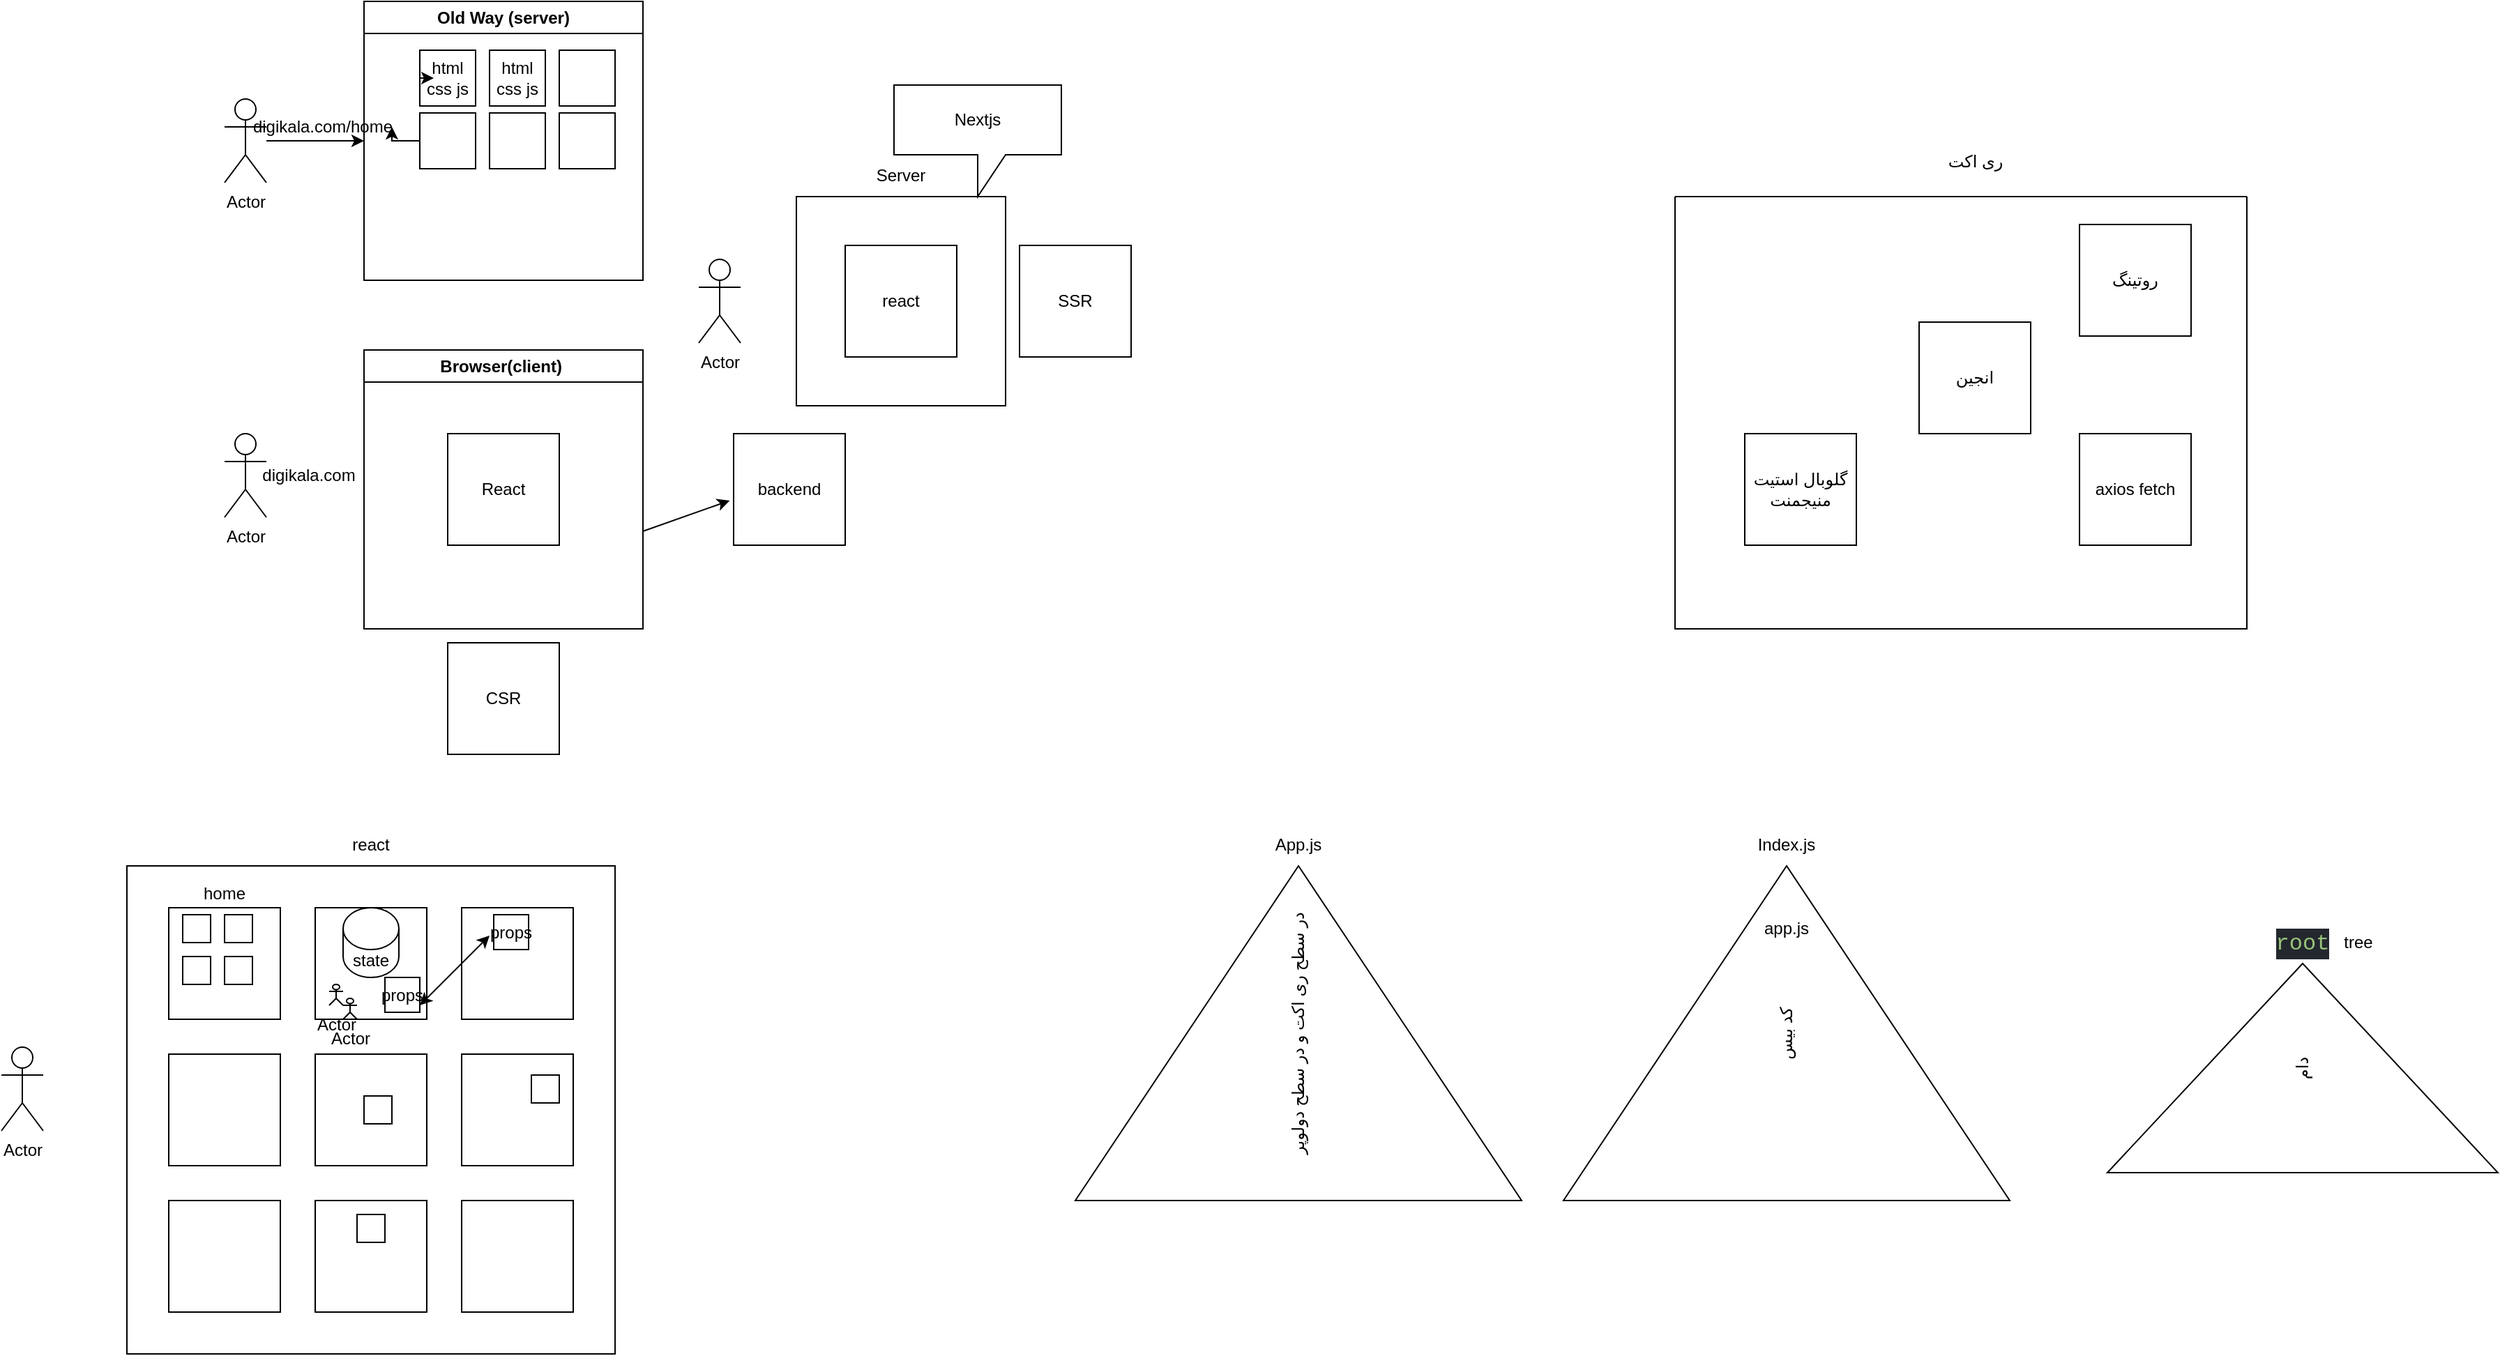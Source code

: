 <mxfile version="20.7.4" type="device"><diagram id="4M-0STCx1X-_FqdNKqQ9" name="Page-1"><mxGraphModel dx="252" dy="125" grid="1" gridSize="10" guides="1" tooltips="1" connect="1" arrows="1" fold="1" page="1" pageScale="1" pageWidth="850" pageHeight="1100" math="0" shadow="0"><root><mxCell id="0"/><mxCell id="1" parent="0"/><mxCell id="J8WEGSEUz5u2J196iJJy-1" value="Old Way (server)" style="swimlane;whiteSpace=wrap;html=1;" vertex="1" parent="1"><mxGeometry x="320" y="80" width="200" height="200" as="geometry"/></mxCell><mxCell id="J8WEGSEUz5u2J196iJJy-5" value="html css js" style="whiteSpace=wrap;html=1;aspect=fixed;" vertex="1" parent="J8WEGSEUz5u2J196iJJy-1"><mxGeometry x="40" y="35" width="40" height="40" as="geometry"/></mxCell><mxCell id="J8WEGSEUz5u2J196iJJy-6" value="html css js" style="whiteSpace=wrap;html=1;aspect=fixed;" vertex="1" parent="J8WEGSEUz5u2J196iJJy-1"><mxGeometry x="90" y="35" width="40" height="40" as="geometry"/></mxCell><mxCell id="J8WEGSEUz5u2J196iJJy-7" value="" style="whiteSpace=wrap;html=1;aspect=fixed;" vertex="1" parent="J8WEGSEUz5u2J196iJJy-1"><mxGeometry x="140" y="35" width="40" height="40" as="geometry"/></mxCell><mxCell id="J8WEGSEUz5u2J196iJJy-9" value="" style="whiteSpace=wrap;html=1;aspect=fixed;" vertex="1" parent="J8WEGSEUz5u2J196iJJy-1"><mxGeometry x="40" y="80" width="40" height="40" as="geometry"/></mxCell><mxCell id="J8WEGSEUz5u2J196iJJy-8" value="" style="whiteSpace=wrap;html=1;aspect=fixed;" vertex="1" parent="J8WEGSEUz5u2J196iJJy-1"><mxGeometry x="90" y="80" width="40" height="40" as="geometry"/></mxCell><mxCell id="J8WEGSEUz5u2J196iJJy-10" value="" style="whiteSpace=wrap;html=1;aspect=fixed;" vertex="1" parent="J8WEGSEUz5u2J196iJJy-1"><mxGeometry x="140" y="80" width="40" height="40" as="geometry"/></mxCell><mxCell id="J8WEGSEUz5u2J196iJJy-25" style="edgeStyle=orthogonalEdgeStyle;rounded=0;orthogonalLoop=1;jettySize=auto;html=1;exitX=0;exitY=0.5;exitDx=0;exitDy=0;entryX=0.25;entryY=0.508;entryDx=0;entryDy=0;entryPerimeter=0;" edge="1" parent="J8WEGSEUz5u2J196iJJy-1" source="J8WEGSEUz5u2J196iJJy-5" target="J8WEGSEUz5u2J196iJJy-5"><mxGeometry relative="1" as="geometry"/></mxCell><mxCell id="J8WEGSEUz5u2J196iJJy-2" value="Actor" style="shape=umlActor;verticalLabelPosition=bottom;verticalAlign=top;html=1;outlineConnect=0;" vertex="1" parent="1"><mxGeometry x="220" y="150" width="30" height="60" as="geometry"/></mxCell><mxCell id="J8WEGSEUz5u2J196iJJy-3" value="" style="endArrow=classic;html=1;rounded=0;entryX=0;entryY=0.5;entryDx=0;entryDy=0;" edge="1" parent="1" source="J8WEGSEUz5u2J196iJJy-2" target="J8WEGSEUz5u2J196iJJy-1"><mxGeometry width="50" height="50" relative="1" as="geometry"><mxPoint x="250" y="220" as="sourcePoint"/><mxPoint x="300" y="170" as="targetPoint"/></mxGeometry></mxCell><mxCell id="J8WEGSEUz5u2J196iJJy-4" value="digikala.com/home" style="text;html=1;align=center;verticalAlign=middle;resizable=0;points=[];autosize=1;strokeColor=none;fillColor=none;" vertex="1" parent="1"><mxGeometry x="230" y="155" width="120" height="30" as="geometry"/></mxCell><mxCell id="J8WEGSEUz5u2J196iJJy-11" value="" style="edgeStyle=orthogonalEdgeStyle;rounded=0;orthogonalLoop=1;jettySize=auto;html=1;" edge="1" parent="1" source="J8WEGSEUz5u2J196iJJy-9" target="J8WEGSEUz5u2J196iJJy-4"><mxGeometry relative="1" as="geometry"/></mxCell><mxCell id="J8WEGSEUz5u2J196iJJy-12" value="Browser(client)&amp;nbsp;" style="swimlane;whiteSpace=wrap;html=1;" vertex="1" parent="1"><mxGeometry x="320" y="330" width="200" height="200" as="geometry"/></mxCell><mxCell id="J8WEGSEUz5u2J196iJJy-15" value="React" style="whiteSpace=wrap;html=1;aspect=fixed;" vertex="1" parent="J8WEGSEUz5u2J196iJJy-12"><mxGeometry x="60" y="60" width="80" height="80" as="geometry"/></mxCell><mxCell id="J8WEGSEUz5u2J196iJJy-13" value="Actor" style="shape=umlActor;verticalLabelPosition=bottom;verticalAlign=top;html=1;outlineConnect=0;" vertex="1" parent="1"><mxGeometry x="220" y="390" width="30" height="60" as="geometry"/></mxCell><mxCell id="J8WEGSEUz5u2J196iJJy-14" value="digikala.com" style="text;html=1;align=center;verticalAlign=middle;resizable=0;points=[];autosize=1;strokeColor=none;fillColor=none;" vertex="1" parent="1"><mxGeometry x="235" y="405" width="90" height="30" as="geometry"/></mxCell><mxCell id="J8WEGSEUz5u2J196iJJy-16" value="" style="whiteSpace=wrap;html=1;aspect=fixed;" vertex="1" parent="1"><mxGeometry x="630" y="220" width="150" height="150" as="geometry"/></mxCell><mxCell id="J8WEGSEUz5u2J196iJJy-17" value="Actor" style="shape=umlActor;verticalLabelPosition=bottom;verticalAlign=top;html=1;outlineConnect=0;" vertex="1" parent="1"><mxGeometry x="560" y="265" width="30" height="60" as="geometry"/></mxCell><mxCell id="J8WEGSEUz5u2J196iJJy-18" value="react" style="whiteSpace=wrap;html=1;aspect=fixed;" vertex="1" parent="1"><mxGeometry x="665" y="255" width="80" height="80" as="geometry"/></mxCell><mxCell id="J8WEGSEUz5u2J196iJJy-19" value="Server" style="text;html=1;strokeColor=none;fillColor=none;align=center;verticalAlign=middle;whiteSpace=wrap;rounded=0;" vertex="1" parent="1"><mxGeometry x="675" y="190" width="60" height="30" as="geometry"/></mxCell><mxCell id="J8WEGSEUz5u2J196iJJy-20" value="Nextjs" style="shape=callout;whiteSpace=wrap;html=1;perimeter=calloutPerimeter;" vertex="1" parent="1"><mxGeometry x="700" y="140" width="120" height="80" as="geometry"/></mxCell><mxCell id="J8WEGSEUz5u2J196iJJy-21" value="backend" style="whiteSpace=wrap;html=1;aspect=fixed;" vertex="1" parent="1"><mxGeometry x="585" y="390" width="80" height="80" as="geometry"/></mxCell><mxCell id="J8WEGSEUz5u2J196iJJy-22" value="" style="endArrow=classic;html=1;rounded=0;entryX=-0.035;entryY=0.6;entryDx=0;entryDy=0;entryPerimeter=0;" edge="1" parent="1" target="J8WEGSEUz5u2J196iJJy-21"><mxGeometry width="50" height="50" relative="1" as="geometry"><mxPoint x="520" y="460" as="sourcePoint"/><mxPoint x="570" y="410" as="targetPoint"/></mxGeometry></mxCell><mxCell id="J8WEGSEUz5u2J196iJJy-23" value="CSR" style="whiteSpace=wrap;html=1;aspect=fixed;" vertex="1" parent="1"><mxGeometry x="380" y="540" width="80" height="80" as="geometry"/></mxCell><mxCell id="J8WEGSEUz5u2J196iJJy-24" value="SSR" style="whiteSpace=wrap;html=1;aspect=fixed;" vertex="1" parent="1"><mxGeometry x="790" y="255" width="80" height="80" as="geometry"/></mxCell><mxCell id="J8WEGSEUz5u2J196iJJy-26" value="" style="swimlane;startSize=0;" vertex="1" parent="1"><mxGeometry x="1260" y="220" width="410" height="310" as="geometry"/></mxCell><mxCell id="J8WEGSEUz5u2J196iJJy-33" value="انجین" style="whiteSpace=wrap;html=1;aspect=fixed;" vertex="1" parent="J8WEGSEUz5u2J196iJJy-26"><mxGeometry x="175" y="90" width="80" height="80" as="geometry"/></mxCell><mxCell id="J8WEGSEUz5u2J196iJJy-35" value="گلوبال استیت منیجمنت&lt;br&gt;" style="whiteSpace=wrap;html=1;aspect=fixed;" vertex="1" parent="J8WEGSEUz5u2J196iJJy-26"><mxGeometry x="50" y="170" width="80" height="80" as="geometry"/></mxCell><mxCell id="J8WEGSEUz5u2J196iJJy-36" value="axios fetch" style="whiteSpace=wrap;html=1;aspect=fixed;" vertex="1" parent="J8WEGSEUz5u2J196iJJy-26"><mxGeometry x="290" y="170" width="80" height="80" as="geometry"/></mxCell><mxCell id="J8WEGSEUz5u2J196iJJy-37" value="روتینگ" style="whiteSpace=wrap;html=1;aspect=fixed;" vertex="1" parent="J8WEGSEUz5u2J196iJJy-26"><mxGeometry x="290" y="20" width="80" height="80" as="geometry"/></mxCell><mxCell id="J8WEGSEUz5u2J196iJJy-27" value="ری اکت" style="text;html=1;align=center;verticalAlign=middle;resizable=0;points=[];autosize=1;strokeColor=none;fillColor=none;" vertex="1" parent="1"><mxGeometry x="1445" y="180" width="60" height="30" as="geometry"/></mxCell><mxCell id="J8WEGSEUz5u2J196iJJy-38" value="کد بیس" style="triangle;whiteSpace=wrap;html=1;rotation=-90;" vertex="1" parent="1"><mxGeometry x="1220" y="660" width="240" height="320" as="geometry"/></mxCell><mxCell id="J8WEGSEUz5u2J196iJJy-39" value="Index.js" style="text;html=1;strokeColor=none;fillColor=none;align=center;verticalAlign=middle;whiteSpace=wrap;rounded=0;" vertex="1" parent="1"><mxGeometry x="1310" y="670" width="60" height="30" as="geometry"/></mxCell><mxCell id="J8WEGSEUz5u2J196iJJy-40" value="app.js" style="text;html=1;strokeColor=none;fillColor=none;align=center;verticalAlign=middle;whiteSpace=wrap;rounded=0;" vertex="1" parent="1"><mxGeometry x="1310" y="730" width="60" height="30" as="geometry"/></mxCell><mxCell id="J8WEGSEUz5u2J196iJJy-41" value="&lt;div style=&quot;color: rgb(171, 178, 191); background-color: rgb(35, 39, 46); font-family: &amp;quot;Cascadia Code PL&amp;quot;, &amp;quot;Fira Code iScript&amp;quot;, Consolas, &amp;quot;Courier New&amp;quot;, monospace; font-size: 16px; line-height: 22px;&quot;&gt;&lt;span style=&quot;color: #98c379;&quot;&gt;root&lt;/span&gt;&lt;/div&gt;" style="text;html=1;strokeColor=none;fillColor=none;align=center;verticalAlign=middle;whiteSpace=wrap;rounded=0;" vertex="1" parent="1"><mxGeometry x="1680" y="740" width="60" height="30" as="geometry"/></mxCell><mxCell id="J8WEGSEUz5u2J196iJJy-42" value="دام" style="triangle;whiteSpace=wrap;html=1;rotation=-90;" vertex="1" parent="1"><mxGeometry x="1635" y="705" width="150" height="280" as="geometry"/></mxCell><mxCell id="J8WEGSEUz5u2J196iJJy-43" value="tree" style="text;html=1;strokeColor=none;fillColor=none;align=center;verticalAlign=middle;whiteSpace=wrap;rounded=0;" vertex="1" parent="1"><mxGeometry x="1730" y="745" width="40" height="20" as="geometry"/></mxCell><mxCell id="J8WEGSEUz5u2J196iJJy-44" value="در سطح ری اکت و در سطح دولوپر" style="triangle;whiteSpace=wrap;html=1;rotation=-90;" vertex="1" parent="1"><mxGeometry x="870" y="660" width="240" height="320" as="geometry"/></mxCell><mxCell id="J8WEGSEUz5u2J196iJJy-45" value="App.js" style="text;html=1;strokeColor=none;fillColor=none;align=center;verticalAlign=middle;whiteSpace=wrap;rounded=0;" vertex="1" parent="1"><mxGeometry x="960" y="670" width="60" height="30" as="geometry"/></mxCell><mxCell id="J8WEGSEUz5u2J196iJJy-46" value="" style="whiteSpace=wrap;html=1;aspect=fixed;" vertex="1" parent="1"><mxGeometry x="150" y="700" width="350" height="350" as="geometry"/></mxCell><mxCell id="J8WEGSEUz5u2J196iJJy-47" value="react" style="text;html=1;strokeColor=none;fillColor=none;align=center;verticalAlign=middle;whiteSpace=wrap;rounded=0;" vertex="1" parent="1"><mxGeometry x="295" y="670" width="60" height="30" as="geometry"/></mxCell><mxCell id="J8WEGSEUz5u2J196iJJy-52" value="Actor" style="shape=umlActor;verticalLabelPosition=bottom;verticalAlign=top;html=1;outlineConnect=0;" vertex="1" parent="1"><mxGeometry x="60" y="830" width="30" height="60" as="geometry"/></mxCell><mxCell id="J8WEGSEUz5u2J196iJJy-54" value="" style="whiteSpace=wrap;html=1;aspect=fixed;" vertex="1" parent="1"><mxGeometry x="285" y="730" width="80" height="80" as="geometry"/></mxCell><mxCell id="J8WEGSEUz5u2J196iJJy-55" value="" style="whiteSpace=wrap;html=1;aspect=fixed;" vertex="1" parent="1"><mxGeometry x="285" y="940" width="80" height="80" as="geometry"/></mxCell><mxCell id="J8WEGSEUz5u2J196iJJy-57" value="" style="whiteSpace=wrap;html=1;aspect=fixed;" vertex="1" parent="1"><mxGeometry x="180" y="835" width="80" height="80" as="geometry"/></mxCell><mxCell id="J8WEGSEUz5u2J196iJJy-58" value="" style="whiteSpace=wrap;html=1;aspect=fixed;" vertex="1" parent="1"><mxGeometry x="285" y="835" width="80" height="80" as="geometry"/></mxCell><mxCell id="J8WEGSEUz5u2J196iJJy-59" value="" style="whiteSpace=wrap;html=1;aspect=fixed;" vertex="1" parent="1"><mxGeometry x="390" y="835" width="80" height="80" as="geometry"/></mxCell><mxCell id="J8WEGSEUz5u2J196iJJy-60" value="" style="whiteSpace=wrap;html=1;aspect=fixed;" vertex="1" parent="1"><mxGeometry x="180" y="940" width="80" height="80" as="geometry"/></mxCell><mxCell id="J8WEGSEUz5u2J196iJJy-61" value="" style="whiteSpace=wrap;html=1;aspect=fixed;" vertex="1" parent="1"><mxGeometry x="390" y="940" width="80" height="80" as="geometry"/></mxCell><mxCell id="J8WEGSEUz5u2J196iJJy-56" value="" style="whiteSpace=wrap;html=1;aspect=fixed;" vertex="1" parent="1"><mxGeometry x="180" y="730" width="80" height="80" as="geometry"/></mxCell><mxCell id="J8WEGSEUz5u2J196iJJy-53" value="" style="whiteSpace=wrap;html=1;aspect=fixed;" vertex="1" parent="1"><mxGeometry x="390" y="730" width="80" height="80" as="geometry"/></mxCell><mxCell id="J8WEGSEUz5u2J196iJJy-62" value="home" style="text;html=1;strokeColor=none;fillColor=none;align=center;verticalAlign=middle;whiteSpace=wrap;rounded=0;" vertex="1" parent="1"><mxGeometry x="190" y="705" width="60" height="30" as="geometry"/></mxCell><mxCell id="J8WEGSEUz5u2J196iJJy-63" value="" style="whiteSpace=wrap;html=1;aspect=fixed;" vertex="1" parent="1"><mxGeometry x="190" y="735" width="20" height="20" as="geometry"/></mxCell><mxCell id="J8WEGSEUz5u2J196iJJy-64" value="" style="whiteSpace=wrap;html=1;aspect=fixed;" vertex="1" parent="1"><mxGeometry x="320" y="865" width="20" height="20" as="geometry"/></mxCell><mxCell id="J8WEGSEUz5u2J196iJJy-65" value="" style="whiteSpace=wrap;html=1;aspect=fixed;" vertex="1" parent="1"><mxGeometry x="315" y="950" width="20" height="20" as="geometry"/></mxCell><mxCell id="J8WEGSEUz5u2J196iJJy-66" value="" style="whiteSpace=wrap;html=1;aspect=fixed;" vertex="1" parent="1"><mxGeometry x="440" y="850" width="20" height="20" as="geometry"/></mxCell><mxCell id="J8WEGSEUz5u2J196iJJy-67" value="" style="whiteSpace=wrap;html=1;aspect=fixed;" vertex="1" parent="1"><mxGeometry x="220" y="735" width="20" height="20" as="geometry"/></mxCell><mxCell id="J8WEGSEUz5u2J196iJJy-69" value="" style="whiteSpace=wrap;html=1;aspect=fixed;" vertex="1" parent="1"><mxGeometry x="220" y="765" width="20" height="20" as="geometry"/></mxCell><mxCell id="J8WEGSEUz5u2J196iJJy-70" value="" style="whiteSpace=wrap;html=1;aspect=fixed;" vertex="1" parent="1"><mxGeometry x="190" y="765" width="20" height="20" as="geometry"/></mxCell><mxCell id="J8WEGSEUz5u2J196iJJy-71" value="state" style="shape=cylinder3;whiteSpace=wrap;html=1;boundedLbl=1;backgroundOutline=1;size=15;" vertex="1" parent="1"><mxGeometry x="305" y="730" width="40" height="50" as="geometry"/></mxCell><mxCell id="J8WEGSEUz5u2J196iJJy-72" value="Actor" style="shape=umlActor;verticalLabelPosition=bottom;verticalAlign=top;html=1;outlineConnect=0;" vertex="1" parent="1"><mxGeometry x="295" y="785" width="10" height="15" as="geometry"/></mxCell><mxCell id="J8WEGSEUz5u2J196iJJy-73" value="Actor" style="shape=umlActor;verticalLabelPosition=bottom;verticalAlign=top;html=1;outlineConnect=0;" vertex="1" parent="1"><mxGeometry x="305" y="795" width="10" height="15" as="geometry"/></mxCell><mxCell id="J8WEGSEUz5u2J196iJJy-74" value="props" style="whiteSpace=wrap;html=1;aspect=fixed;" vertex="1" parent="1"><mxGeometry x="413" y="735" width="25" height="25" as="geometry"/></mxCell><mxCell id="J8WEGSEUz5u2J196iJJy-75" value="props" style="whiteSpace=wrap;html=1;aspect=fixed;" vertex="1" parent="1"><mxGeometry x="335" y="780" width="25" height="25" as="geometry"/></mxCell><mxCell id="J8WEGSEUz5u2J196iJJy-80" value="" style="endArrow=classic;startArrow=classic;html=1;rounded=0;" edge="1" parent="1"><mxGeometry width="50" height="50" relative="1" as="geometry"><mxPoint x="360" y="800" as="sourcePoint"/><mxPoint x="410" y="750" as="targetPoint"/></mxGeometry></mxCell></root></mxGraphModel></diagram></mxfile>